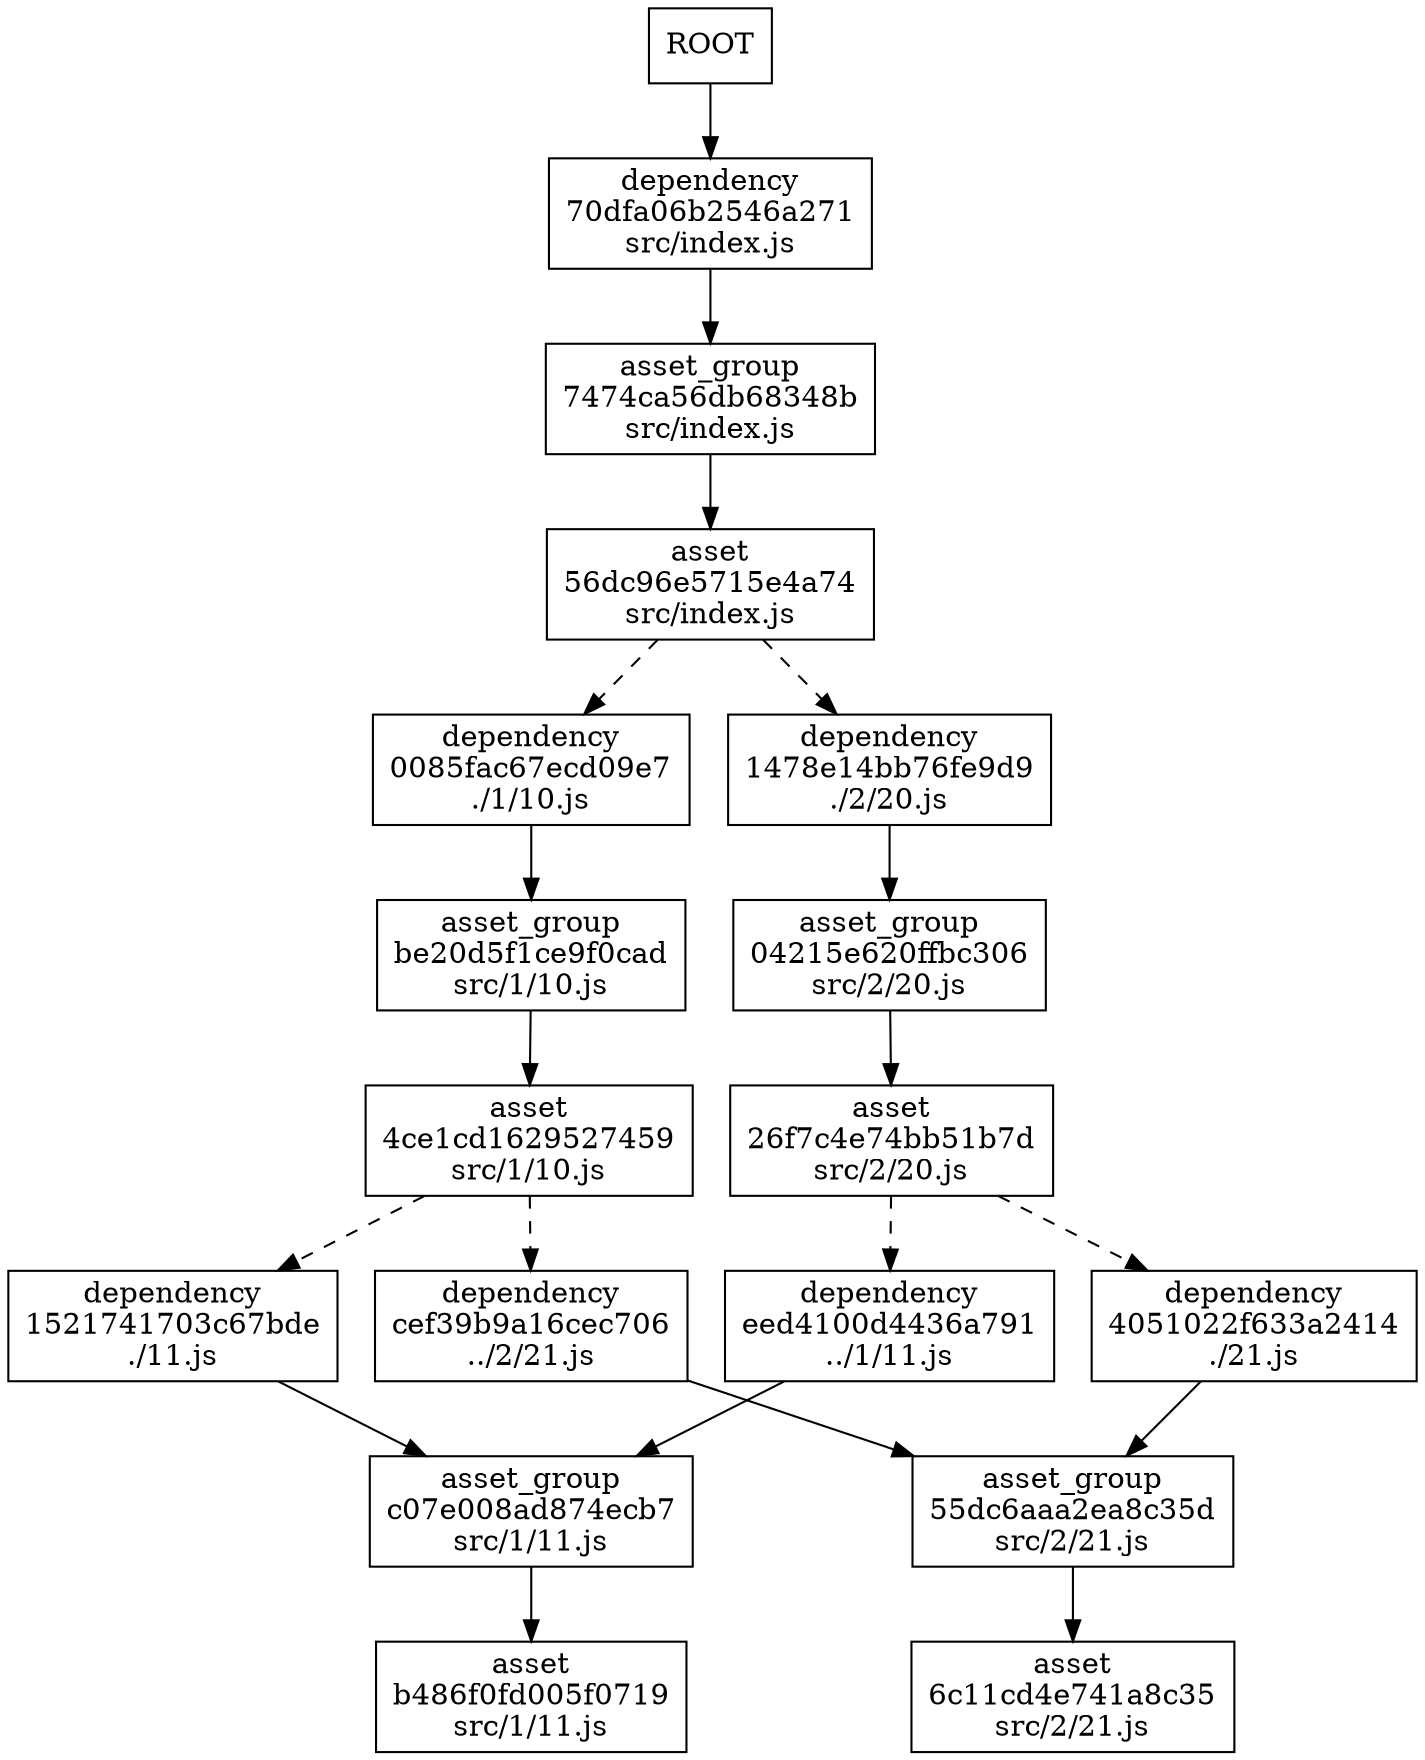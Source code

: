 digraph {
	node [shape=rectangle]
	"ROOT" -> "dependency\n70dfa06b2546a271\nsrc/index.js"
	"dependency\n70dfa06b2546a271\nsrc/index.js" -> "asset_group\n7474ca56db68348b\nsrc/index.js"
	"asset_group\n7474ca56db68348b\nsrc/index.js" -> "asset\n56dc96e5715e4a74\nsrc/index.js"
	"asset\n56dc96e5715e4a74\nsrc/index.js" -> "dependency\n0085fac67ecd09e7\n./1/10.js" [style="dashed"]
	"dependency\n0085fac67ecd09e7\n./1/10.js" -> "asset_group\nbe20d5f1ce9f0cad\nsrc/1/10.js"
	"asset_group\nbe20d5f1ce9f0cad\nsrc/1/10.js" -> "asset\n4ce1cd1629527459\nsrc/1/10.js"
	"asset\n4ce1cd1629527459\nsrc/1/10.js" -> "dependency\n1521741703c67bde\n./11.js" [style="dashed"]
	"dependency\n1521741703c67bde\n./11.js" -> "asset_group\nc07e008ad874ecb7\nsrc/1/11.js"
	"dependency\need4100d4436a791\n../1/11.js" -> "asset_group\nc07e008ad874ecb7\nsrc/1/11.js"
	"asset_group\nc07e008ad874ecb7\nsrc/1/11.js" -> "asset\nb486f0fd005f0719\nsrc/1/11.js"
	"asset\n4ce1cd1629527459\nsrc/1/10.js" -> "dependency\ncef39b9a16cec706\n../2/21.js" [style="dashed"]
	"dependency\ncef39b9a16cec706\n../2/21.js" -> "asset_group\n55dc6aaa2ea8c35d\nsrc/2/21.js"
	"dependency\n4051022f633a2414\n./21.js" -> "asset_group\n55dc6aaa2ea8c35d\nsrc/2/21.js"
	"asset_group\n55dc6aaa2ea8c35d\nsrc/2/21.js" -> "asset\n6c11cd4e741a8c35\nsrc/2/21.js"
	"asset\n56dc96e5715e4a74\nsrc/index.js" -> "dependency\n1478e14bb76fe9d9\n./2/20.js" [style="dashed"]
	"dependency\n1478e14bb76fe9d9\n./2/20.js" -> "asset_group\n04215e620ffbc306\nsrc/2/20.js"
	"asset_group\n04215e620ffbc306\nsrc/2/20.js" -> "asset\n26f7c4e74bb51b7d\nsrc/2/20.js"
	"asset\n26f7c4e74bb51b7d\nsrc/2/20.js" -> "dependency\n4051022f633a2414\n./21.js" [style="dashed"]
	"asset\n26f7c4e74bb51b7d\nsrc/2/20.js" -> "dependency\need4100d4436a791\n../1/11.js" [style="dashed"]
}

